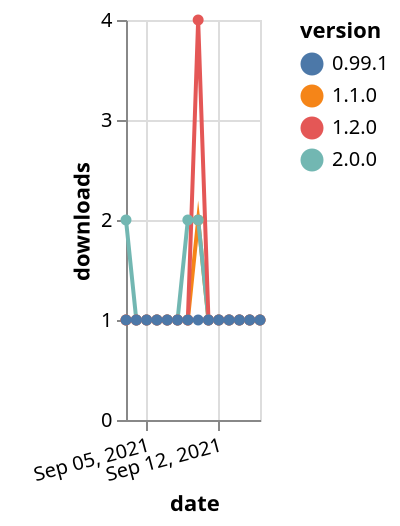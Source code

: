 {"$schema": "https://vega.github.io/schema/vega-lite/v5.json", "description": "A simple bar chart with embedded data.", "data": {"values": [{"date": "2021-09-03", "total": 173, "delta": 1, "version": "1.1.0"}, {"date": "2021-09-04", "total": 174, "delta": 1, "version": "1.1.0"}, {"date": "2021-09-05", "total": 175, "delta": 1, "version": "1.1.0"}, {"date": "2021-09-06", "total": 176, "delta": 1, "version": "1.1.0"}, {"date": "2021-09-07", "total": 177, "delta": 1, "version": "1.1.0"}, {"date": "2021-09-08", "total": 178, "delta": 1, "version": "1.1.0"}, {"date": "2021-09-09", "total": 179, "delta": 1, "version": "1.1.0"}, {"date": "2021-09-10", "total": 181, "delta": 2, "version": "1.1.0"}, {"date": "2021-09-11", "total": 182, "delta": 1, "version": "1.1.0"}, {"date": "2021-09-12", "total": 183, "delta": 1, "version": "1.1.0"}, {"date": "2021-09-13", "total": 184, "delta": 1, "version": "1.1.0"}, {"date": "2021-09-14", "total": 185, "delta": 1, "version": "1.1.0"}, {"date": "2021-09-15", "total": 186, "delta": 1, "version": "1.1.0"}, {"date": "2021-09-16", "total": 187, "delta": 1, "version": "1.1.0"}, {"date": "2021-09-03", "total": 112, "delta": 2, "version": "2.0.0"}, {"date": "2021-09-04", "total": 113, "delta": 1, "version": "2.0.0"}, {"date": "2021-09-05", "total": 114, "delta": 1, "version": "2.0.0"}, {"date": "2021-09-06", "total": 115, "delta": 1, "version": "2.0.0"}, {"date": "2021-09-07", "total": 116, "delta": 1, "version": "2.0.0"}, {"date": "2021-09-08", "total": 117, "delta": 1, "version": "2.0.0"}, {"date": "2021-09-09", "total": 119, "delta": 2, "version": "2.0.0"}, {"date": "2021-09-10", "total": 121, "delta": 2, "version": "2.0.0"}, {"date": "2021-09-11", "total": 122, "delta": 1, "version": "2.0.0"}, {"date": "2021-09-12", "total": 123, "delta": 1, "version": "2.0.0"}, {"date": "2021-09-13", "total": 124, "delta": 1, "version": "2.0.0"}, {"date": "2021-09-14", "total": 125, "delta": 1, "version": "2.0.0"}, {"date": "2021-09-15", "total": 126, "delta": 1, "version": "2.0.0"}, {"date": "2021-09-16", "total": 127, "delta": 1, "version": "2.0.0"}, {"date": "2021-09-03", "total": 274, "delta": 1, "version": "1.2.0"}, {"date": "2021-09-04", "total": 275, "delta": 1, "version": "1.2.0"}, {"date": "2021-09-05", "total": 276, "delta": 1, "version": "1.2.0"}, {"date": "2021-09-06", "total": 277, "delta": 1, "version": "1.2.0"}, {"date": "2021-09-07", "total": 278, "delta": 1, "version": "1.2.0"}, {"date": "2021-09-08", "total": 279, "delta": 1, "version": "1.2.0"}, {"date": "2021-09-09", "total": 280, "delta": 1, "version": "1.2.0"}, {"date": "2021-09-10", "total": 284, "delta": 4, "version": "1.2.0"}, {"date": "2021-09-11", "total": 285, "delta": 1, "version": "1.2.0"}, {"date": "2021-09-12", "total": 286, "delta": 1, "version": "1.2.0"}, {"date": "2021-09-13", "total": 287, "delta": 1, "version": "1.2.0"}, {"date": "2021-09-14", "total": 288, "delta": 1, "version": "1.2.0"}, {"date": "2021-09-15", "total": 289, "delta": 1, "version": "1.2.0"}, {"date": "2021-09-16", "total": 290, "delta": 1, "version": "1.2.0"}, {"date": "2021-09-03", "total": 216, "delta": 1, "version": "0.99.1"}, {"date": "2021-09-04", "total": 217, "delta": 1, "version": "0.99.1"}, {"date": "2021-09-05", "total": 218, "delta": 1, "version": "0.99.1"}, {"date": "2021-09-06", "total": 219, "delta": 1, "version": "0.99.1"}, {"date": "2021-09-07", "total": 220, "delta": 1, "version": "0.99.1"}, {"date": "2021-09-08", "total": 221, "delta": 1, "version": "0.99.1"}, {"date": "2021-09-09", "total": 222, "delta": 1, "version": "0.99.1"}, {"date": "2021-09-10", "total": 223, "delta": 1, "version": "0.99.1"}, {"date": "2021-09-11", "total": 224, "delta": 1, "version": "0.99.1"}, {"date": "2021-09-12", "total": 225, "delta": 1, "version": "0.99.1"}, {"date": "2021-09-13", "total": 226, "delta": 1, "version": "0.99.1"}, {"date": "2021-09-14", "total": 227, "delta": 1, "version": "0.99.1"}, {"date": "2021-09-15", "total": 228, "delta": 1, "version": "0.99.1"}, {"date": "2021-09-16", "total": 229, "delta": 1, "version": "0.99.1"}]}, "width": "container", "mark": {"type": "line", "point": {"filled": true}}, "encoding": {"x": {"field": "date", "type": "temporal", "timeUnit": "yearmonthdate", "title": "date", "axis": {"labelAngle": -15}}, "y": {"field": "delta", "type": "quantitative", "title": "downloads"}, "color": {"field": "version", "type": "nominal"}, "tooltip": {"field": "delta"}}}